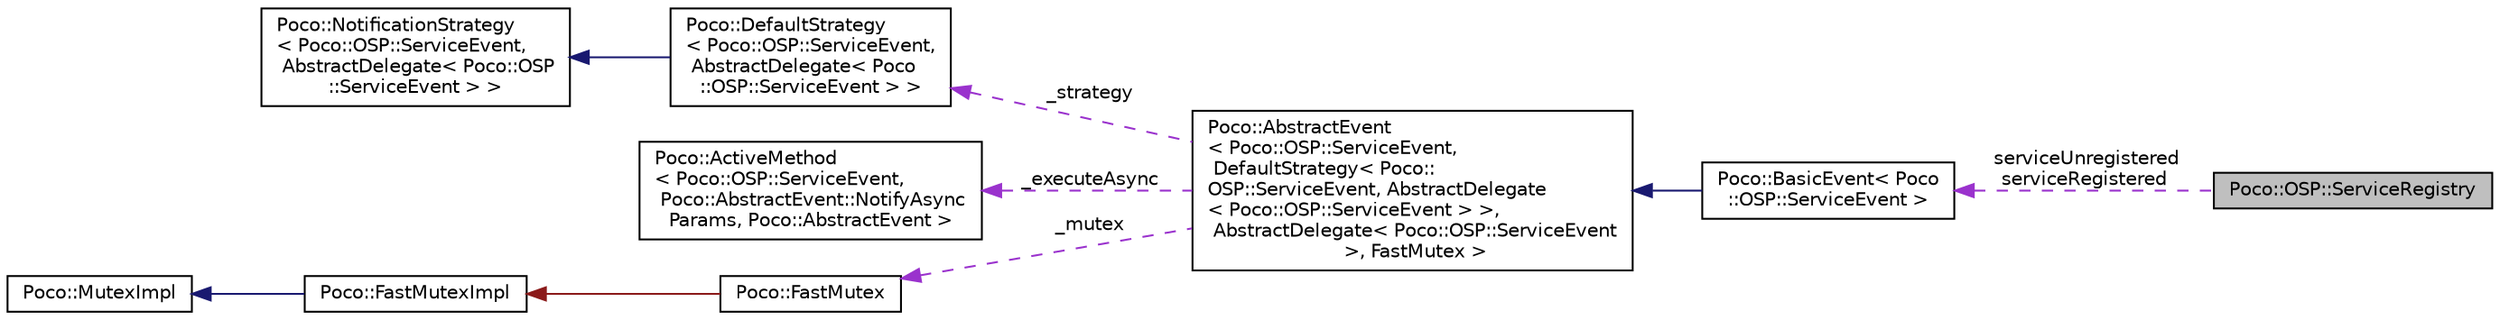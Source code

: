 digraph "Poco::OSP::ServiceRegistry"
{
 // LATEX_PDF_SIZE
  edge [fontname="Helvetica",fontsize="10",labelfontname="Helvetica",labelfontsize="10"];
  node [fontname="Helvetica",fontsize="10",shape=record];
  rankdir="LR";
  Node1 [label="Poco::OSP::ServiceRegistry",height=0.2,width=0.4,color="black", fillcolor="grey75", style="filled", fontcolor="black",tooltip=" "];
  Node2 -> Node1 [dir="back",color="darkorchid3",fontsize="10",style="dashed",label=" serviceUnregistered\nserviceRegistered" ];
  Node2 [label="Poco::BasicEvent\< Poco\l::OSP::ServiceEvent \>",height=0.2,width=0.4,color="black", fillcolor="white", style="filled",URL="$classPoco_1_1BasicEvent.html",tooltip=" "];
  Node3 -> Node2 [dir="back",color="midnightblue",fontsize="10",style="solid"];
  Node3 [label="Poco::AbstractEvent\l\< Poco::OSP::ServiceEvent,\l DefaultStrategy\< Poco::\lOSP::ServiceEvent, AbstractDelegate\l\< Poco::OSP::ServiceEvent \> \>,\l AbstractDelegate\< Poco::OSP::ServiceEvent\l \>, FastMutex \>",height=0.2,width=0.4,color="black", fillcolor="white", style="filled",URL="$classPoco_1_1AbstractEvent.html",tooltip=" "];
  Node4 -> Node3 [dir="back",color="darkorchid3",fontsize="10",style="dashed",label=" _strategy" ];
  Node4 [label="Poco::DefaultStrategy\l\< Poco::OSP::ServiceEvent,\l AbstractDelegate\< Poco\l::OSP::ServiceEvent \> \>",height=0.2,width=0.4,color="black", fillcolor="white", style="filled",URL="$classPoco_1_1DefaultStrategy.html",tooltip=" "];
  Node5 -> Node4 [dir="back",color="midnightblue",fontsize="10",style="solid"];
  Node5 [label="Poco::NotificationStrategy\l\< Poco::OSP::ServiceEvent,\l AbstractDelegate\< Poco::OSP\l::ServiceEvent \> \>",height=0.2,width=0.4,color="black", fillcolor="white", style="filled",URL="$classPoco_1_1NotificationStrategy.html",tooltip=" "];
  Node6 -> Node3 [dir="back",color="darkorchid3",fontsize="10",style="dashed",label=" _executeAsync" ];
  Node6 [label="Poco::ActiveMethod\l\< Poco::OSP::ServiceEvent,\l Poco::AbstractEvent::NotifyAsync\lParams, Poco::AbstractEvent \>",height=0.2,width=0.4,color="black", fillcolor="white", style="filled",URL="$classPoco_1_1ActiveMethod.html",tooltip=" "];
  Node7 -> Node3 [dir="back",color="darkorchid3",fontsize="10",style="dashed",label=" _mutex" ];
  Node7 [label="Poco::FastMutex",height=0.2,width=0.4,color="black", fillcolor="white", style="filled",URL="$classPoco_1_1FastMutex.html",tooltip=" "];
  Node8 -> Node7 [dir="back",color="firebrick4",fontsize="10",style="solid"];
  Node8 [label="Poco::FastMutexImpl",height=0.2,width=0.4,color="black", fillcolor="white", style="filled",URL="$classPoco_1_1FastMutexImpl.html",tooltip=" "];
  Node9 -> Node8 [dir="back",color="midnightblue",fontsize="10",style="solid"];
  Node9 [label="Poco::MutexImpl",height=0.2,width=0.4,color="black", fillcolor="white", style="filled",URL="$classPoco_1_1MutexImpl.html",tooltip=" "];
}
